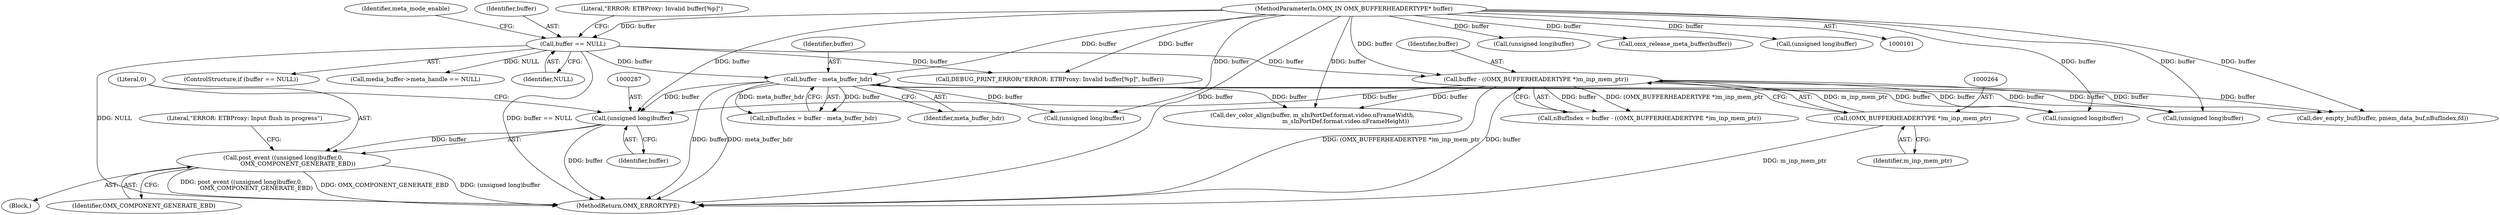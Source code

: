 digraph "0_Android_4ed06d14080d8667d5be14eed200e378cba78345_0@pointer" {
"1000286" [label="(Call,(unsigned long)buffer)"];
"1000159" [label="(Call,buffer - meta_buffer_hdr)"];
"1000138" [label="(Call,buffer == NULL)"];
"1000103" [label="(MethodParameterIn,OMX_IN OMX_BUFFERHEADERTYPE* buffer)"];
"1000261" [label="(Call,buffer - ((OMX_BUFFERHEADERTYPE *)m_inp_mem_ptr))"];
"1000263" [label="(Call,(OMX_BUFFERHEADERTYPE *)m_inp_mem_ptr)"];
"1000285" [label="(Call,post_event ((unsigned long)buffer,0,\n                OMX_COMPONENT_GENERATE_EBD))"];
"1000285" [label="(Call,post_event ((unsigned long)buffer,0,\n                OMX_COMPONENT_GENERATE_EBD))"];
"1000292" [label="(Literal,\"ERROR: ETBProxy: Input flush in progress\")"];
"1000139" [label="(Identifier,buffer)"];
"1000250" [label="(Call,(unsigned long)buffer)"];
"1000445" [label="(Call,(unsigned long)buffer)"];
"1000490" [label="(Call,(unsigned long)buffer)"];
"1000586" [label="(Call,(unsigned long)buffer)"];
"1000595" [label="(Call,dev_empty_buf(buffer, pmem_data_buf,nBufIndex,fd))"];
"1000137" [label="(ControlStructure,if (buffer == NULL))"];
"1000143" [label="(Literal,\"ERROR: ETBProxy: Invalid buffer[%p]\")"];
"1000212" [label="(Call,media_buffer->meta_handle == NULL)"];
"1000157" [label="(Call,nBufIndex = buffer - meta_buffer_hdr)"];
"1000284" [label="(Block,)"];
"1000604" [label="(Call,omx_release_meta_buffer(buffer))"];
"1000140" [label="(Identifier,NULL)"];
"1000286" [label="(Call,(unsigned long)buffer)"];
"1000161" [label="(Identifier,meta_buffer_hdr)"];
"1000142" [label="(Call,DEBUG_PRINT_ERROR(\"ERROR: ETBProxy: Invalid buffer[%p]\", buffer))"];
"1000290" [label="(Identifier,OMX_COMPONENT_GENERATE_EBD)"];
"1000138" [label="(Call,buffer == NULL)"];
"1000160" [label="(Identifier,buffer)"];
"1000289" [label="(Literal,0)"];
"1000159" [label="(Call,buffer - meta_buffer_hdr)"];
"1000265" [label="(Identifier,m_inp_mem_ptr)"];
"1000103" [label="(MethodParameterIn,OMX_IN OMX_BUFFERHEADERTYPE* buffer)"];
"1000623" [label="(MethodReturn,OMX_ERRORTYPE)"];
"1000149" [label="(Identifier,meta_mode_enable)"];
"1000263" [label="(Call,(OMX_BUFFERHEADERTYPE *)m_inp_mem_ptr)"];
"1000288" [label="(Identifier,buffer)"];
"1000261" [label="(Call,buffer - ((OMX_BUFFERHEADERTYPE *)m_inp_mem_ptr))"];
"1000566" [label="(Call,dev_color_align(buffer, m_sInPortDef.format.video.nFrameWidth,\n                                    m_sInPortDef.format.video.nFrameHeight))"];
"1000607" [label="(Call,(unsigned long)buffer)"];
"1000259" [label="(Call,nBufIndex = buffer - ((OMX_BUFFERHEADERTYPE *)m_inp_mem_ptr))"];
"1000262" [label="(Identifier,buffer)"];
"1000286" -> "1000285"  [label="AST: "];
"1000286" -> "1000288"  [label="CFG: "];
"1000287" -> "1000286"  [label="AST: "];
"1000288" -> "1000286"  [label="AST: "];
"1000289" -> "1000286"  [label="CFG: "];
"1000286" -> "1000623"  [label="DDG: buffer"];
"1000286" -> "1000285"  [label="DDG: buffer"];
"1000159" -> "1000286"  [label="DDG: buffer"];
"1000261" -> "1000286"  [label="DDG: buffer"];
"1000103" -> "1000286"  [label="DDG: buffer"];
"1000159" -> "1000157"  [label="AST: "];
"1000159" -> "1000161"  [label="CFG: "];
"1000160" -> "1000159"  [label="AST: "];
"1000161" -> "1000159"  [label="AST: "];
"1000157" -> "1000159"  [label="CFG: "];
"1000159" -> "1000623"  [label="DDG: buffer"];
"1000159" -> "1000623"  [label="DDG: meta_buffer_hdr"];
"1000159" -> "1000157"  [label="DDG: buffer"];
"1000159" -> "1000157"  [label="DDG: meta_buffer_hdr"];
"1000138" -> "1000159"  [label="DDG: buffer"];
"1000103" -> "1000159"  [label="DDG: buffer"];
"1000159" -> "1000250"  [label="DDG: buffer"];
"1000159" -> "1000445"  [label="DDG: buffer"];
"1000159" -> "1000490"  [label="DDG: buffer"];
"1000159" -> "1000566"  [label="DDG: buffer"];
"1000159" -> "1000595"  [label="DDG: buffer"];
"1000138" -> "1000137"  [label="AST: "];
"1000138" -> "1000140"  [label="CFG: "];
"1000139" -> "1000138"  [label="AST: "];
"1000140" -> "1000138"  [label="AST: "];
"1000143" -> "1000138"  [label="CFG: "];
"1000149" -> "1000138"  [label="CFG: "];
"1000138" -> "1000623"  [label="DDG: NULL"];
"1000138" -> "1000623"  [label="DDG: buffer == NULL"];
"1000103" -> "1000138"  [label="DDG: buffer"];
"1000138" -> "1000142"  [label="DDG: buffer"];
"1000138" -> "1000212"  [label="DDG: NULL"];
"1000138" -> "1000261"  [label="DDG: buffer"];
"1000103" -> "1000101"  [label="AST: "];
"1000103" -> "1000623"  [label="DDG: buffer"];
"1000103" -> "1000142"  [label="DDG: buffer"];
"1000103" -> "1000250"  [label="DDG: buffer"];
"1000103" -> "1000261"  [label="DDG: buffer"];
"1000103" -> "1000445"  [label="DDG: buffer"];
"1000103" -> "1000490"  [label="DDG: buffer"];
"1000103" -> "1000566"  [label="DDG: buffer"];
"1000103" -> "1000586"  [label="DDG: buffer"];
"1000103" -> "1000595"  [label="DDG: buffer"];
"1000103" -> "1000604"  [label="DDG: buffer"];
"1000103" -> "1000607"  [label="DDG: buffer"];
"1000261" -> "1000259"  [label="AST: "];
"1000261" -> "1000263"  [label="CFG: "];
"1000262" -> "1000261"  [label="AST: "];
"1000263" -> "1000261"  [label="AST: "];
"1000259" -> "1000261"  [label="CFG: "];
"1000261" -> "1000623"  [label="DDG: (OMX_BUFFERHEADERTYPE *)m_inp_mem_ptr"];
"1000261" -> "1000623"  [label="DDG: buffer"];
"1000261" -> "1000259"  [label="DDG: buffer"];
"1000261" -> "1000259"  [label="DDG: (OMX_BUFFERHEADERTYPE *)m_inp_mem_ptr"];
"1000263" -> "1000261"  [label="DDG: m_inp_mem_ptr"];
"1000261" -> "1000445"  [label="DDG: buffer"];
"1000261" -> "1000490"  [label="DDG: buffer"];
"1000261" -> "1000566"  [label="DDG: buffer"];
"1000261" -> "1000595"  [label="DDG: buffer"];
"1000263" -> "1000265"  [label="CFG: "];
"1000264" -> "1000263"  [label="AST: "];
"1000265" -> "1000263"  [label="AST: "];
"1000263" -> "1000623"  [label="DDG: m_inp_mem_ptr"];
"1000285" -> "1000284"  [label="AST: "];
"1000285" -> "1000290"  [label="CFG: "];
"1000289" -> "1000285"  [label="AST: "];
"1000290" -> "1000285"  [label="AST: "];
"1000292" -> "1000285"  [label="CFG: "];
"1000285" -> "1000623"  [label="DDG: (unsigned long)buffer"];
"1000285" -> "1000623"  [label="DDG: post_event ((unsigned long)buffer,0,\n                OMX_COMPONENT_GENERATE_EBD)"];
"1000285" -> "1000623"  [label="DDG: OMX_COMPONENT_GENERATE_EBD"];
}
